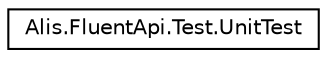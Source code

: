 digraph "Graphical Class Hierarchy"
{
 // LATEX_PDF_SIZE
  edge [fontname="Helvetica",fontsize="10",labelfontname="Helvetica",labelfontsize="10"];
  node [fontname="Helvetica",fontsize="10",shape=record];
  rankdir="LR";
  Node0 [label="Alis.FluentApi.Test.UnitTest",height=0.2,width=0.4,color="black", fillcolor="white", style="filled",URL="$class_alis_1_1_fluent_api_1_1_test_1_1_unit_test.html",tooltip="The unit test class"];
}
